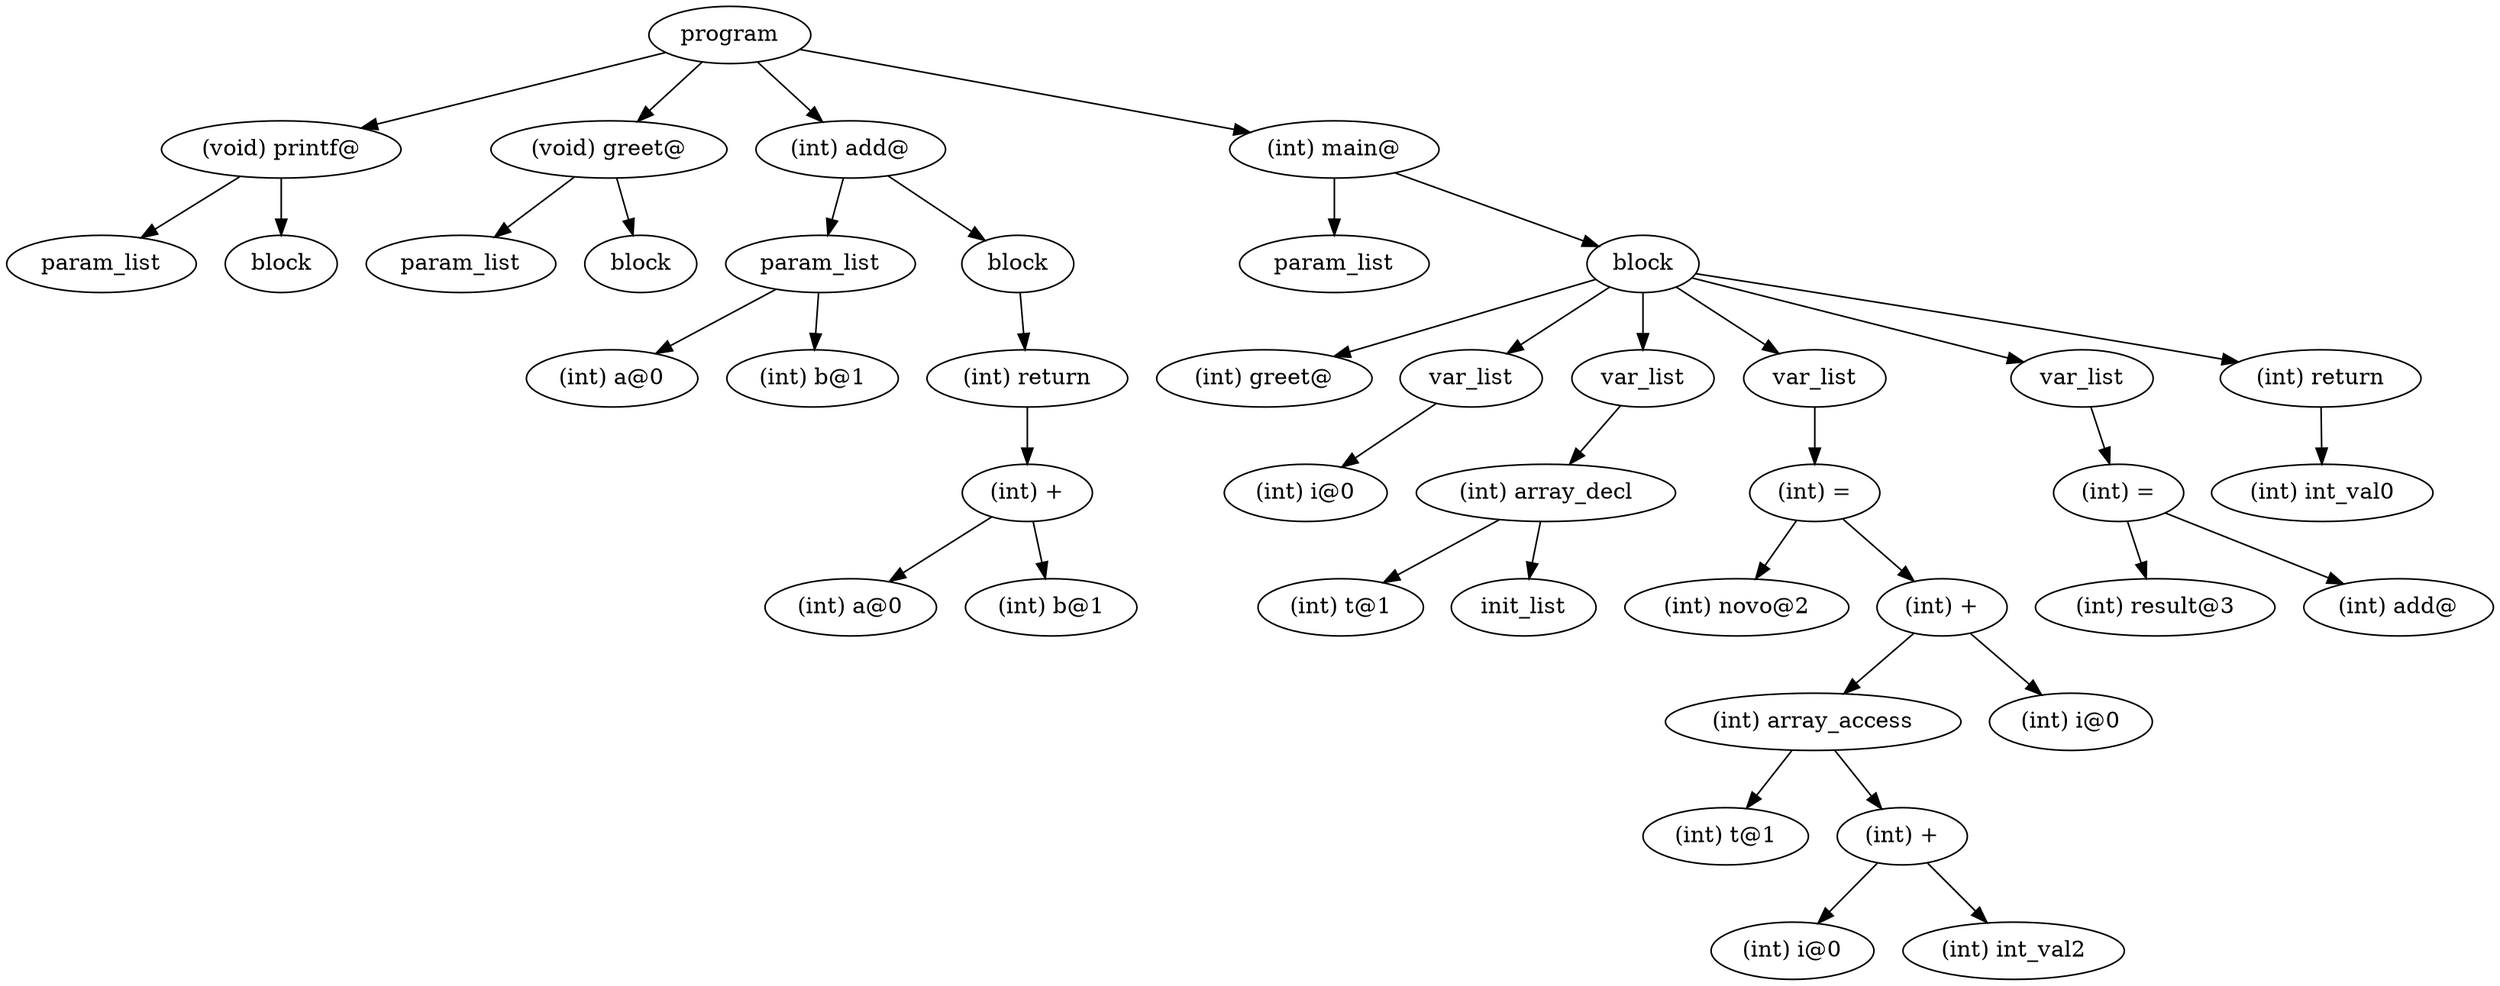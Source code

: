 digraph {
graph [ordering="out"];
node0[label="program"];
node1[label="(void) printf@"];
node2[label="param_list"];
node1 -> node2;
node3[label="block"];
node1 -> node3;
node0 -> node1;
node4[label="(void) greet@"];
node5[label="param_list"];
node4 -> node5;
node6[label="block"];
node4 -> node6;
node0 -> node4;
node7[label="(int) add@"];
node8[label="param_list"];
node9[label="(int) a@0"];
node8 -> node9;
node10[label="(int) b@1"];
node8 -> node10;
node7 -> node8;
node11[label="block"];
node12[label="(int) return"];
node13[label="(int) +"];
node14[label="(int) a@0"];
node13 -> node14;
node15[label="(int) b@1"];
node13 -> node15;
node12 -> node13;
node11 -> node12;
node7 -> node11;
node0 -> node7;
node16[label="(int) main@"];
node17[label="param_list"];
node16 -> node17;
node18[label="block"];
node19[label="(int) greet@"];
node18 -> node19;
node20[label="var_list"];
node21[label="(int) i@0"];
node20 -> node21;
node18 -> node20;
node22[label="var_list"];
node23[label="(int) array_decl"];
node24[label="(int) t@1"];
node23 -> node24;
node25[label="init_list"];
node23 -> node25;
node22 -> node23;
node18 -> node22;
node26[label="var_list"];
node27[label="(int) ="];
node28[label="(int) novo@2"];
node27 -> node28;
node29[label="(int) +"];
node30[label="(int) array_access"];
node31[label="(int) t@1"];
node30 -> node31;
node32[label="(int) +"];
node33[label="(int) i@0"];
node32 -> node33;
node34[label="(int) int_val2"];
node32 -> node34;
node30 -> node32;
node29 -> node30;
node35[label="(int) i@0"];
node29 -> node35;
node27 -> node29;
node26 -> node27;
node18 -> node26;
node36[label="var_list"];
node37[label="(int) ="];
node38[label="(int) result@3"];
node37 -> node38;
node39[label="(int) add@"];
node37 -> node39;
node36 -> node37;
node18 -> node36;
node40[label="(int) return"];
node41[label="(int) int_val0"];
node40 -> node41;
node18 -> node40;
node16 -> node18;
node0 -> node16;
}

